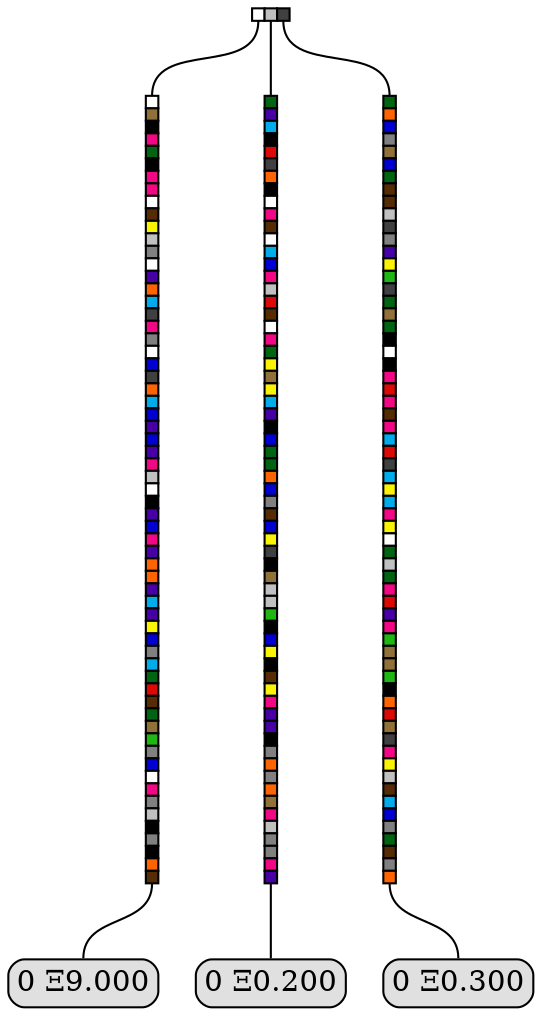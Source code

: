 digraph trie {
		node [shape=none margin=0 width=0 height=0]
		edge [dir = none headport=n tailport=s]
	
	n_ [label=<
	<table border="0" color="#000000" cellborder="1" cellspacing="0">
		<tr>

			<td bgcolor="#FFFFFF" port="h0"></td>

			<td bgcolor="#C0C0C0" port="h12"></td>

			<td bgcolor="#404040" port="h14"></td>

		</tr>
	</table>
    >];
	n_:h0 -> n_00;
	n_:h12 -> n_0c;
	n_:h14 -> n_0e;

	n_00 [label=<
	<table border="0" color="#000000" cellborder="1" cellspacing="0">
			<tr><td bgcolor="#FFFFFF"></td></tr>
				<tr><td bgcolor="#90713A"></td></tr>
				<tr><td bgcolor="#000000"></td></tr>
				<tr><td bgcolor="#F20884"></td></tr>
				<tr><td bgcolor="#006412"></td></tr>
				<tr><td bgcolor="#000000"></td></tr>
				<tr><td bgcolor="#F20884"></td></tr>
				<tr><td bgcolor="#F20884"></td></tr>
				<tr><td bgcolor="#FFFFFF"></td></tr>
				<tr><td bgcolor="#562C05"></td></tr>
				<tr><td bgcolor="#FBF305"></td></tr>
				<tr><td bgcolor="#C0C0C0"></td></tr>
				<tr><td bgcolor="#808080"></td></tr>
				<tr><td bgcolor="#FFFFFF"></td></tr>
				<tr><td bgcolor="#4700A5"></td></tr>
				<tr><td bgcolor="#FF6403"></td></tr>
				<tr><td bgcolor="#02ABEA"></td></tr>
				<tr><td bgcolor="#404040"></td></tr>
				<tr><td bgcolor="#F20884"></td></tr>
				<tr><td bgcolor="#808080"></td></tr>
				<tr><td bgcolor="#FFFFFF"></td></tr>
				<tr><td bgcolor="#0000D3"></td></tr>
				<tr><td bgcolor="#404040"></td></tr>
				<tr><td bgcolor="#FF6403"></td></tr>
				<tr><td bgcolor="#02ABEA"></td></tr>
				<tr><td bgcolor="#0000D3"></td></tr>
				<tr><td bgcolor="#4700A5"></td></tr>
				<tr><td bgcolor="#0000D3"></td></tr>
				<tr><td bgcolor="#4700A5"></td></tr>
				<tr><td bgcolor="#F20884"></td></tr>
				<tr><td bgcolor="#C0C0C0"></td></tr>
				<tr><td bgcolor="#FFFFFF"></td></tr>
				<tr><td bgcolor="#000000"></td></tr>
				<tr><td bgcolor="#4700A5"></td></tr>
				<tr><td bgcolor="#0000D3"></td></tr>
				<tr><td bgcolor="#F20884"></td></tr>
				<tr><td bgcolor="#4700A5"></td></tr>
				<tr><td bgcolor="#FF6403"></td></tr>
				<tr><td bgcolor="#FF6403"></td></tr>
				<tr><td bgcolor="#4700A5"></td></tr>
				<tr><td bgcolor="#02ABEA"></td></tr>
				<tr><td bgcolor="#4700A5"></td></tr>
				<tr><td bgcolor="#FBF305"></td></tr>
				<tr><td bgcolor="#0000D3"></td></tr>
				<tr><td bgcolor="#808080"></td></tr>
				<tr><td bgcolor="#02ABEA"></td></tr>
				<tr><td bgcolor="#006412"></td></tr>
				<tr><td bgcolor="#DD0907"></td></tr>
				<tr><td bgcolor="#562C05"></td></tr>
				<tr><td bgcolor="#006412"></td></tr>
				<tr><td bgcolor="#90713A"></td></tr>
				<tr><td bgcolor="#1FB714"></td></tr>
				<tr><td bgcolor="#808080"></td></tr>
				<tr><td bgcolor="#0000D3"></td></tr>
				<tr><td bgcolor="#FFFFFF"></td></tr>
				<tr><td bgcolor="#F20884"></td></tr>
				<tr><td bgcolor="#808080"></td></tr>
				<tr><td bgcolor="#C0C0C0"></td></tr>
				<tr><td bgcolor="#000000"></td></tr>
				<tr><td bgcolor="#808080"></td></tr>
				<tr><td bgcolor="#000000"></td></tr>
				<tr><td bgcolor="#FF6403"></td></tr>
				<tr><td bgcolor="#562C05"></td></tr>
		
	</table>
	>];
	e_00000b0f04090f0404000a010c0d000502070e040d00060e020706050605040c000f05060405020205070501060d0709030a090b080d0600040d0c0f0d0f020a10 [label="0 Ξ9.000" margin=0.05 shape=Mrecord fillcolor="#E0E0E0" style=filled];
	n_00 -> e_00000b0f04090f0404000a010c0d000502070e040d00060e020706050605040c000f05060405020205070501060d0709030a090b080d0600040d0c0f0d0f020a10;

	n_0c [label=<
	<table border="0" color="#000000" cellborder="1" cellspacing="0">
			<tr><td bgcolor="#006412"></td></tr>
				<tr><td bgcolor="#4700A5"></td></tr>
				<tr><td bgcolor="#02ABEA"></td></tr>
				<tr><td bgcolor="#000000"></td></tr>
				<tr><td bgcolor="#DD0907"></td></tr>
				<tr><td bgcolor="#404040"></td></tr>
				<tr><td bgcolor="#FF6403"></td></tr>
				<tr><td bgcolor="#000000"></td></tr>
				<tr><td bgcolor="#FFFFFF"></td></tr>
				<tr><td bgcolor="#F20884"></td></tr>
				<tr><td bgcolor="#562C05"></td></tr>
				<tr><td bgcolor="#FFFFFF"></td></tr>
				<tr><td bgcolor="#02ABEA"></td></tr>
				<tr><td bgcolor="#0000D3"></td></tr>
				<tr><td bgcolor="#F20884"></td></tr>
				<tr><td bgcolor="#C0C0C0"></td></tr>
				<tr><td bgcolor="#DD0907"></td></tr>
				<tr><td bgcolor="#562C05"></td></tr>
				<tr><td bgcolor="#FFFFFF"></td></tr>
				<tr><td bgcolor="#F20884"></td></tr>
				<tr><td bgcolor="#006412"></td></tr>
				<tr><td bgcolor="#FBF305"></td></tr>
				<tr><td bgcolor="#90713A"></td></tr>
				<tr><td bgcolor="#FBF305"></td></tr>
				<tr><td bgcolor="#02ABEA"></td></tr>
				<tr><td bgcolor="#4700A5"></td></tr>
				<tr><td bgcolor="#000000"></td></tr>
				<tr><td bgcolor="#0000D3"></td></tr>
				<tr><td bgcolor="#006412"></td></tr>
				<tr><td bgcolor="#006412"></td></tr>
				<tr><td bgcolor="#FF6403"></td></tr>
				<tr><td bgcolor="#0000D3"></td></tr>
				<tr><td bgcolor="#808080"></td></tr>
				<tr><td bgcolor="#562C05"></td></tr>
				<tr><td bgcolor="#0000D3"></td></tr>
				<tr><td bgcolor="#FBF305"></td></tr>
				<tr><td bgcolor="#404040"></td></tr>
				<tr><td bgcolor="#000000"></td></tr>
				<tr><td bgcolor="#90713A"></td></tr>
				<tr><td bgcolor="#C0C0C0"></td></tr>
				<tr><td bgcolor="#C0C0C0"></td></tr>
				<tr><td bgcolor="#1FB714"></td></tr>
				<tr><td bgcolor="#000000"></td></tr>
				<tr><td bgcolor="#0000D3"></td></tr>
				<tr><td bgcolor="#FBF305"></td></tr>
				<tr><td bgcolor="#000000"></td></tr>
				<tr><td bgcolor="#562C05"></td></tr>
				<tr><td bgcolor="#FBF305"></td></tr>
				<tr><td bgcolor="#F20884"></td></tr>
				<tr><td bgcolor="#4700A5"></td></tr>
				<tr><td bgcolor="#4700A5"></td></tr>
				<tr><td bgcolor="#000000"></td></tr>
				<tr><td bgcolor="#808080"></td></tr>
				<tr><td bgcolor="#FF6403"></td></tr>
				<tr><td bgcolor="#808080"></td></tr>
				<tr><td bgcolor="#FF6403"></td></tr>
				<tr><td bgcolor="#90713A"></td></tr>
				<tr><td bgcolor="#F20884"></td></tr>
				<tr><td bgcolor="#C0C0C0"></td></tr>
				<tr><td bgcolor="#808080"></td></tr>
				<tr><td bgcolor="#808080"></td></tr>
				<tr><td bgcolor="#F20884"></td></tr>
				<tr><td bgcolor="#4700A5"></td></tr>
		
	</table>
	>];
	e_0c0905070f030e020f00040a000706040c030a000409010b0107050f06090902060d0a06010e0f0b0c0c080f06010f0a010405050f0d020d020b040c0d0d040510 [label="0 Ξ0.200" margin=0.05 shape=Mrecord fillcolor="#E0E0E0" style=filled];
	n_0c -> e_0c0905070f030e020f00040a000706040c030a000409010b0107050f06090902060d0a06010e0f0b0c0c080f06010f0a010405050f0d020d020b040c0d0d040510;

	n_0e [label=<
	<table border="0" color="#000000" cellborder="1" cellspacing="0">
			<tr><td bgcolor="#006412"></td></tr>
				<tr><td bgcolor="#FF6403"></td></tr>
				<tr><td bgcolor="#0000D3"></td></tr>
				<tr><td bgcolor="#808080"></td></tr>
				<tr><td bgcolor="#90713A"></td></tr>
				<tr><td bgcolor="#0000D3"></td></tr>
				<tr><td bgcolor="#006412"></td></tr>
				<tr><td bgcolor="#562C05"></td></tr>
				<tr><td bgcolor="#562C05"></td></tr>
				<tr><td bgcolor="#C0C0C0"></td></tr>
				<tr><td bgcolor="#404040"></td></tr>
				<tr><td bgcolor="#808080"></td></tr>
				<tr><td bgcolor="#4700A5"></td></tr>
				<tr><td bgcolor="#FBF305"></td></tr>
				<tr><td bgcolor="#1FB714"></td></tr>
				<tr><td bgcolor="#404040"></td></tr>
				<tr><td bgcolor="#006412"></td></tr>
				<tr><td bgcolor="#90713A"></td></tr>
				<tr><td bgcolor="#006412"></td></tr>
				<tr><td bgcolor="#000000"></td></tr>
				<tr><td bgcolor="#FFFFFF"></td></tr>
				<tr><td bgcolor="#000000"></td></tr>
				<tr><td bgcolor="#F20884"></td></tr>
				<tr><td bgcolor="#DD0907"></td></tr>
				<tr><td bgcolor="#F20884"></td></tr>
				<tr><td bgcolor="#562C05"></td></tr>
				<tr><td bgcolor="#F20884"></td></tr>
				<tr><td bgcolor="#02ABEA"></td></tr>
				<tr><td bgcolor="#DD0907"></td></tr>
				<tr><td bgcolor="#404040"></td></tr>
				<tr><td bgcolor="#02ABEA"></td></tr>
				<tr><td bgcolor="#FBF305"></td></tr>
				<tr><td bgcolor="#02ABEA"></td></tr>
				<tr><td bgcolor="#F20884"></td></tr>
				<tr><td bgcolor="#FBF305"></td></tr>
				<tr><td bgcolor="#FFFFFF"></td></tr>
				<tr><td bgcolor="#006412"></td></tr>
				<tr><td bgcolor="#C0C0C0"></td></tr>
				<tr><td bgcolor="#006412"></td></tr>
				<tr><td bgcolor="#F20884"></td></tr>
				<tr><td bgcolor="#DD0907"></td></tr>
				<tr><td bgcolor="#4700A5"></td></tr>
				<tr><td bgcolor="#F20884"></td></tr>
				<tr><td bgcolor="#1FB714"></td></tr>
				<tr><td bgcolor="#90713A"></td></tr>
				<tr><td bgcolor="#90713A"></td></tr>
				<tr><td bgcolor="#1FB714"></td></tr>
				<tr><td bgcolor="#000000"></td></tr>
				<tr><td bgcolor="#FF6403"></td></tr>
				<tr><td bgcolor="#DD0907"></td></tr>
				<tr><td bgcolor="#90713A"></td></tr>
				<tr><td bgcolor="#404040"></td></tr>
				<tr><td bgcolor="#F20884"></td></tr>
				<tr><td bgcolor="#FBF305"></td></tr>
				<tr><td bgcolor="#C0C0C0"></td></tr>
				<tr><td bgcolor="#562C05"></td></tr>
				<tr><td bgcolor="#02ABEA"></td></tr>
				<tr><td bgcolor="#0000D3"></td></tr>
				<tr><td bgcolor="#808080"></td></tr>
				<tr><td bgcolor="#006412"></td></tr>
				<tr><td bgcolor="#562C05"></td></tr>
				<tr><td bgcolor="#808080"></td></tr>
				<tr><td bgcolor="#FF6403"></td></tr>
		
	</table>
	>];
	e_0e0902060d0b06090a0a0c0e0d0501080e090b090f000f0403040a0407030e070107040100090c0904030504080b0b080f02030b0e04010c0a07060d090a0d0210 [label="0 Ξ0.300" margin=0.05 shape=Mrecord fillcolor="#E0E0E0" style=filled];
	n_0e -> e_0e0902060d0b06090a0a0c0e0d0501080e090b090f000f0403040a0407030e070107040100090c0904030504080b0b080f02030b0e04010c0a07060d090a0d0210;
}
